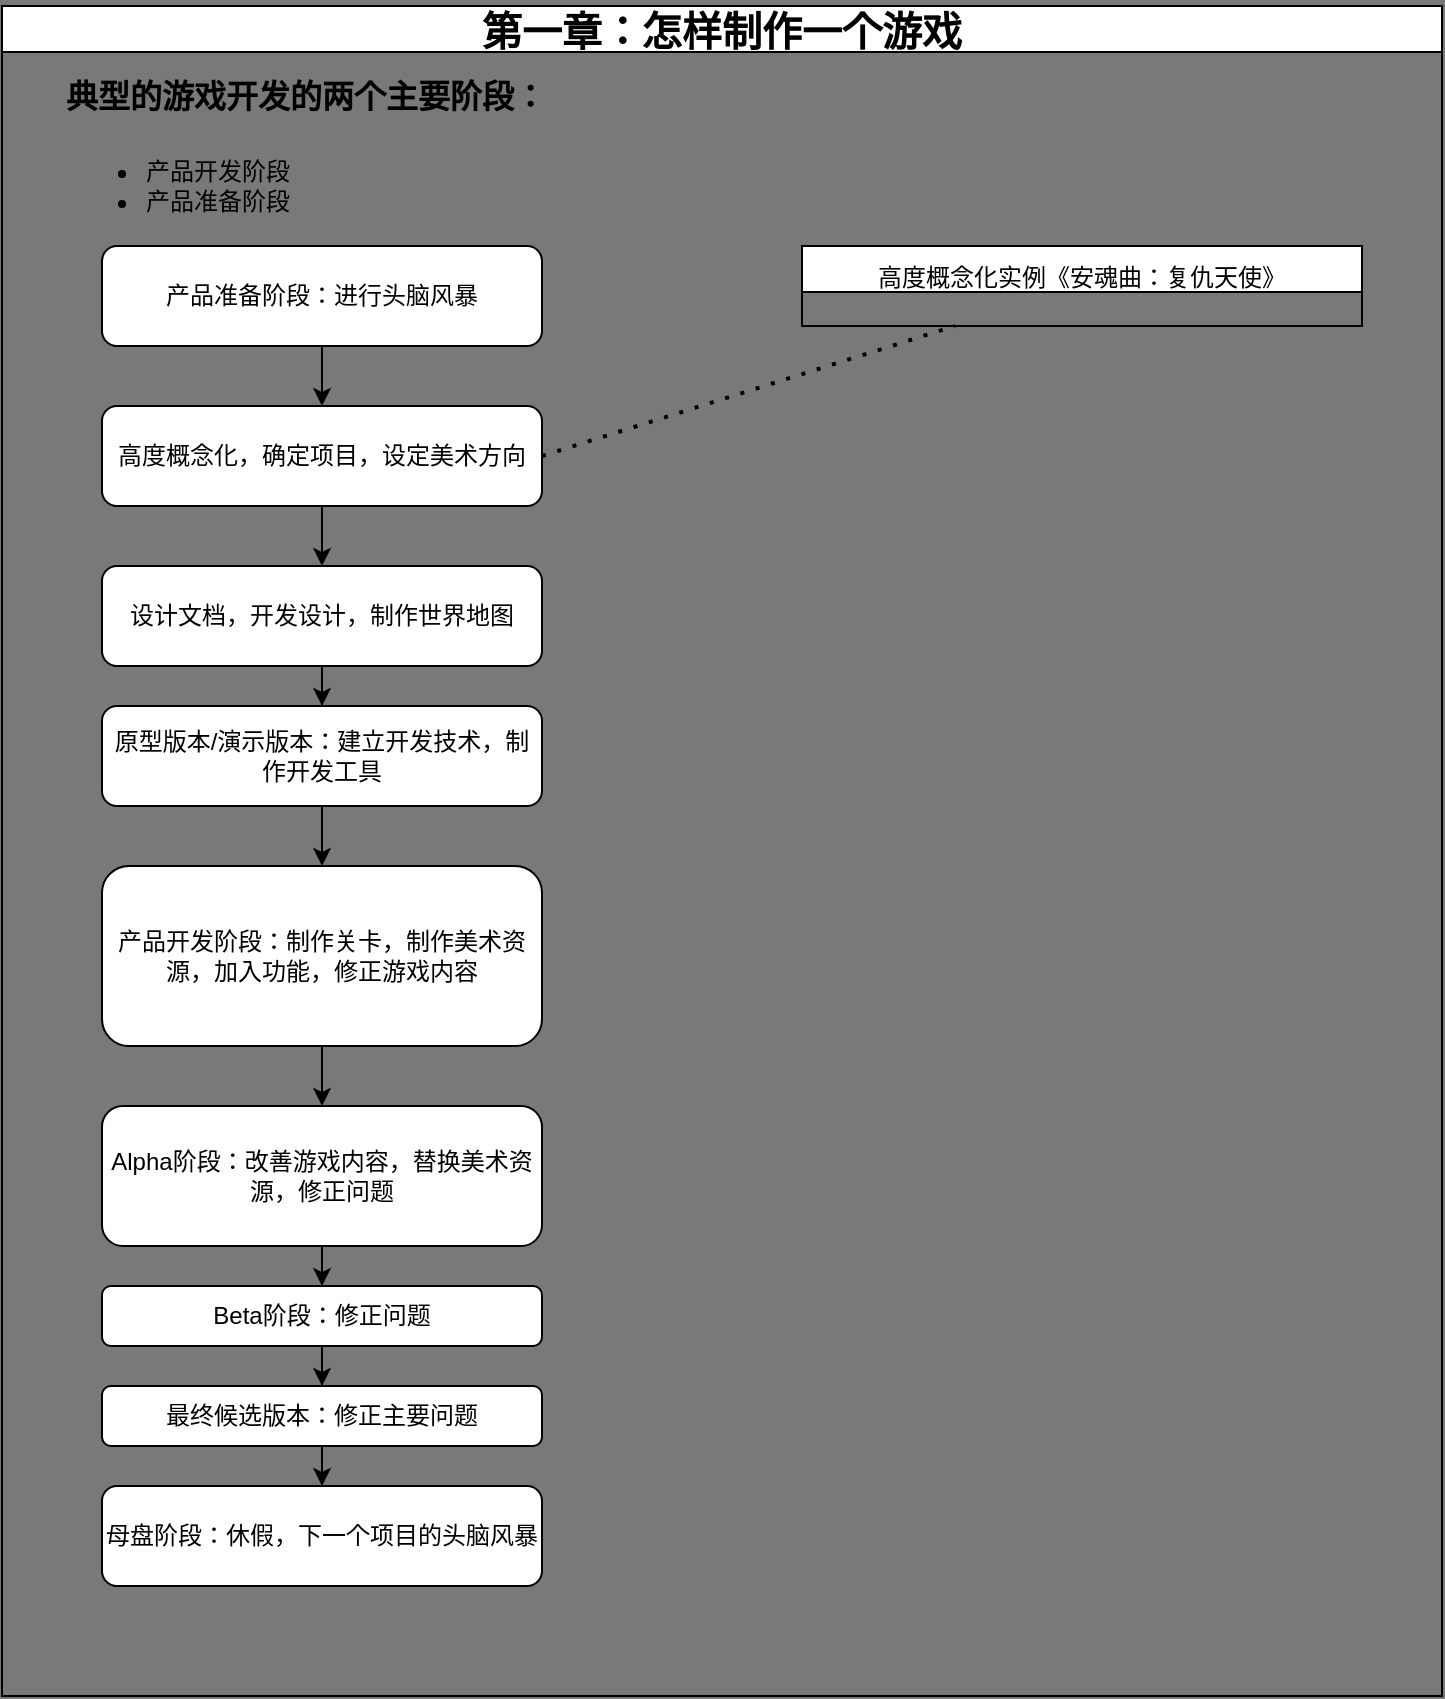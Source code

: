 <mxfile version="28.1.0">
  <diagram name="第 1 页" id="Q9KVWfQnuW8tYj191-a5">
    <mxGraphModel dx="861" dy="1688" grid="1" gridSize="10" guides="1" tooltips="1" connect="1" arrows="1" fold="1" page="1" pageScale="1" pageWidth="827" pageHeight="1169" background="#797979" math="0" shadow="0">
      <root>
        <mxCell id="0" />
        <mxCell id="1" parent="0" />
        <mxCell id="gZisv0LToNcyDYz6pqxV-2" value="&lt;font style=&quot;font-size: 20px;&quot;&gt;第一章：怎样制作一个游戏&lt;/font&gt;" style="swimlane;whiteSpace=wrap;html=1;fontSize=24;" vertex="1" parent="1">
          <mxGeometry x="40" y="-230" width="720" height="845" as="geometry">
            <mxRectangle x="30" y="-180" width="280" height="40" as="alternateBounds" />
          </mxGeometry>
        </mxCell>
        <mxCell id="gZisv0LToNcyDYz6pqxV-7" value="&lt;font style=&quot;font-size: 16px;&quot;&gt;典型的游戏开发的两个主要阶段：&lt;/font&gt;" style="text;strokeColor=none;fillColor=none;html=1;fontSize=12;fontStyle=1;verticalAlign=middle;align=left;" vertex="1" parent="gZisv0LToNcyDYz6pqxV-2">
          <mxGeometry x="30" y="30" width="240" height="30" as="geometry" />
        </mxCell>
        <mxCell id="gZisv0LToNcyDYz6pqxV-8" value="&lt;ul&gt;&lt;li&gt;产品开发阶段&lt;/li&gt;&lt;li&gt;产品准备阶段&lt;/li&gt;&lt;/ul&gt;" style="text;strokeColor=none;fillColor=none;html=1;whiteSpace=wrap;verticalAlign=middle;overflow=hidden;" vertex="1" parent="gZisv0LToNcyDYz6pqxV-2">
          <mxGeometry x="30" y="60" width="120" height="60" as="geometry" />
        </mxCell>
        <mxCell id="gZisv0LToNcyDYz6pqxV-12" value="" style="edgeStyle=orthogonalEdgeStyle;rounded=0;orthogonalLoop=1;jettySize=auto;html=1;" edge="1" parent="gZisv0LToNcyDYz6pqxV-2" source="gZisv0LToNcyDYz6pqxV-9" target="gZisv0LToNcyDYz6pqxV-11">
          <mxGeometry relative="1" as="geometry" />
        </mxCell>
        <mxCell id="gZisv0LToNcyDYz6pqxV-9" value="产品准备阶段：进行头脑风暴" style="rounded=1;whiteSpace=wrap;html=1;" vertex="1" parent="gZisv0LToNcyDYz6pqxV-2">
          <mxGeometry x="50" y="120" width="220" height="50" as="geometry" />
        </mxCell>
        <mxCell id="gZisv0LToNcyDYz6pqxV-17" value="" style="edgeStyle=orthogonalEdgeStyle;rounded=0;orthogonalLoop=1;jettySize=auto;html=1;" edge="1" parent="gZisv0LToNcyDYz6pqxV-2" source="gZisv0LToNcyDYz6pqxV-11" target="gZisv0LToNcyDYz6pqxV-16">
          <mxGeometry relative="1" as="geometry" />
        </mxCell>
        <mxCell id="gZisv0LToNcyDYz6pqxV-11" value="高度概念化，确定项目，设定美术方向" style="whiteSpace=wrap;html=1;rounded=1;" vertex="1" parent="gZisv0LToNcyDYz6pqxV-2">
          <mxGeometry x="50" y="200" width="220" height="50" as="geometry" />
        </mxCell>
        <mxCell id="gZisv0LToNcyDYz6pqxV-19" value="" style="edgeStyle=orthogonalEdgeStyle;rounded=0;orthogonalLoop=1;jettySize=auto;html=1;" edge="1" parent="gZisv0LToNcyDYz6pqxV-2" source="gZisv0LToNcyDYz6pqxV-16" target="gZisv0LToNcyDYz6pqxV-18">
          <mxGeometry relative="1" as="geometry" />
        </mxCell>
        <mxCell id="gZisv0LToNcyDYz6pqxV-16" value="设计文档，开发设计，制作世界地图" style="whiteSpace=wrap;html=1;rounded=1;" vertex="1" parent="gZisv0LToNcyDYz6pqxV-2">
          <mxGeometry x="50" y="280" width="220" height="50" as="geometry" />
        </mxCell>
        <mxCell id="gZisv0LToNcyDYz6pqxV-21" value="" style="edgeStyle=orthogonalEdgeStyle;rounded=0;orthogonalLoop=1;jettySize=auto;html=1;" edge="1" parent="gZisv0LToNcyDYz6pqxV-2" source="gZisv0LToNcyDYz6pqxV-18" target="gZisv0LToNcyDYz6pqxV-20">
          <mxGeometry relative="1" as="geometry" />
        </mxCell>
        <mxCell id="gZisv0LToNcyDYz6pqxV-18" value="原型版本/演示版本：建立开发技术，制作开发工具" style="whiteSpace=wrap;html=1;rounded=1;" vertex="1" parent="gZisv0LToNcyDYz6pqxV-2">
          <mxGeometry x="50" y="350" width="220" height="50" as="geometry" />
        </mxCell>
        <mxCell id="gZisv0LToNcyDYz6pqxV-23" value="" style="edgeStyle=orthogonalEdgeStyle;rounded=0;orthogonalLoop=1;jettySize=auto;html=1;" edge="1" parent="gZisv0LToNcyDYz6pqxV-2" source="gZisv0LToNcyDYz6pqxV-20" target="gZisv0LToNcyDYz6pqxV-22">
          <mxGeometry relative="1" as="geometry" />
        </mxCell>
        <mxCell id="gZisv0LToNcyDYz6pqxV-20" value="产品开发阶段：制作关卡，制作美术资源，加入功能，修正游戏内容" style="whiteSpace=wrap;html=1;rounded=1;" vertex="1" parent="gZisv0LToNcyDYz6pqxV-2">
          <mxGeometry x="50" y="430" width="220" height="90" as="geometry" />
        </mxCell>
        <mxCell id="gZisv0LToNcyDYz6pqxV-25" value="" style="edgeStyle=orthogonalEdgeStyle;rounded=0;orthogonalLoop=1;jettySize=auto;html=1;" edge="1" parent="gZisv0LToNcyDYz6pqxV-2" source="gZisv0LToNcyDYz6pqxV-22" target="gZisv0LToNcyDYz6pqxV-24">
          <mxGeometry relative="1" as="geometry" />
        </mxCell>
        <mxCell id="gZisv0LToNcyDYz6pqxV-22" value="Alpha阶段：改善游戏内容，替换美术资源，修正问题" style="whiteSpace=wrap;html=1;rounded=1;" vertex="1" parent="gZisv0LToNcyDYz6pqxV-2">
          <mxGeometry x="50" y="550" width="220" height="70" as="geometry" />
        </mxCell>
        <mxCell id="gZisv0LToNcyDYz6pqxV-27" value="" style="edgeStyle=orthogonalEdgeStyle;rounded=0;orthogonalLoop=1;jettySize=auto;html=1;" edge="1" parent="gZisv0LToNcyDYz6pqxV-2" source="gZisv0LToNcyDYz6pqxV-24" target="gZisv0LToNcyDYz6pqxV-26">
          <mxGeometry relative="1" as="geometry" />
        </mxCell>
        <mxCell id="gZisv0LToNcyDYz6pqxV-24" value="Beta阶段：修正问题" style="whiteSpace=wrap;html=1;rounded=1;" vertex="1" parent="gZisv0LToNcyDYz6pqxV-2">
          <mxGeometry x="50" y="640" width="220" height="30" as="geometry" />
        </mxCell>
        <mxCell id="gZisv0LToNcyDYz6pqxV-29" value="" style="edgeStyle=orthogonalEdgeStyle;rounded=0;orthogonalLoop=1;jettySize=auto;html=1;" edge="1" parent="gZisv0LToNcyDYz6pqxV-2" source="gZisv0LToNcyDYz6pqxV-26" target="gZisv0LToNcyDYz6pqxV-28">
          <mxGeometry relative="1" as="geometry" />
        </mxCell>
        <mxCell id="gZisv0LToNcyDYz6pqxV-26" value="最终候选版本：修正主要问题" style="whiteSpace=wrap;html=1;rounded=1;" vertex="1" parent="gZisv0LToNcyDYz6pqxV-2">
          <mxGeometry x="50" y="690" width="220" height="30" as="geometry" />
        </mxCell>
        <mxCell id="gZisv0LToNcyDYz6pqxV-28" value="母盘阶段：休假，下一个项目的头脑风暴" style="whiteSpace=wrap;html=1;rounded=1;" vertex="1" parent="gZisv0LToNcyDYz6pqxV-2">
          <mxGeometry x="50" y="740" width="220" height="50" as="geometry" />
        </mxCell>
        <mxCell id="gZisv0LToNcyDYz6pqxV-34" value="" style="endArrow=none;dashed=1;html=1;dashPattern=1 3;strokeWidth=2;rounded=0;exitX=1;exitY=0.5;exitDx=0;exitDy=0;" edge="1" parent="gZisv0LToNcyDYz6pqxV-2" source="gZisv0LToNcyDYz6pqxV-11" target="gZisv0LToNcyDYz6pqxV-35">
          <mxGeometry width="50" height="50" relative="1" as="geometry">
            <mxPoint x="300" y="240" as="sourcePoint" />
            <mxPoint x="330" y="225" as="targetPoint" />
          </mxGeometry>
        </mxCell>
        <mxCell id="gZisv0LToNcyDYz6pqxV-36" value="&lt;span style=&quot;font-size: 12px; font-weight: 400; text-align: left;&quot;&gt;高度概念化实例《安魂曲：复仇天使》&lt;/span&gt;" style="swimlane;whiteSpace=wrap;html=1;fontSize=24;startSize=23;" vertex="1" collapsed="1" parent="gZisv0LToNcyDYz6pqxV-2">
          <mxGeometry x="400" y="120" width="280" height="40" as="geometry">
            <mxRectangle x="370" y="150" width="350" height="150" as="alternateBounds" />
          </mxGeometry>
        </mxCell>
        <mxCell id="gZisv0LToNcyDYz6pqxV-35" value="&lt;div&gt;&amp;nbsp; &lt;font style=&quot;font-size: 10px;&quot;&gt;这部游戏是一款第一人称的即时动作游戏，包含热血格斗和复杂的解密要素。这种来自第一人称的真实感、战栗感和战斗感无疑让人十分上瘾，只是，在大部分第一人称的射击游戏中，这种战栗的快感通常会被单机游戏里持续不断的抽搐动作和太过简单的AI判定抵消掉，后两者都让人感觉重复且枯燥。该作品则是一款具有这些动人心魄的要素的智能化射击游戏，它包含增强的AI，真实的友军角色交互，以及动人的故事背景。&lt;/font&gt;&lt;/div&gt;" style="rounded=1;whiteSpace=wrap;html=1;align=left;" vertex="1" parent="gZisv0LToNcyDYz6pqxV-36">
          <mxGeometry x="5" y="25" width="340" height="120" as="geometry" />
        </mxCell>
      </root>
    </mxGraphModel>
  </diagram>
</mxfile>
